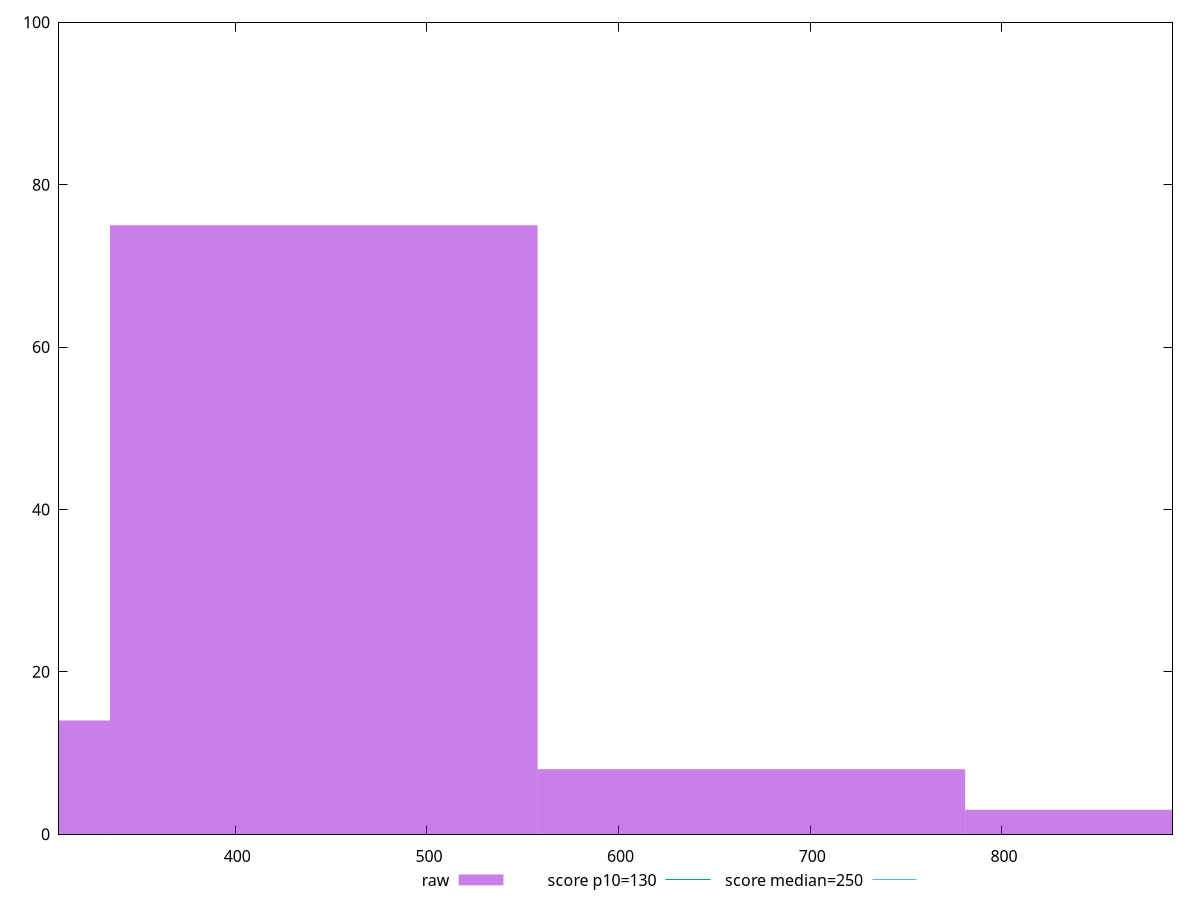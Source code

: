 reset

$raw <<EOF
669.2861838331313 8
892.381578444175 3
223.09539461104376 14
446.1907892220875 75
EOF

set key outside below
set boxwidth 223.09539461104376
set xrange [307.9999999999991:889]
set yrange [0:100]
set trange [0:100]
set style fill transparent solid 0.5 noborder

set parametric
set terminal svg size 640, 490 enhanced background rgb 'white'
set output "report_00019_2021-02-10T18-14-37.922Z//max-potential-fid/samples/pages/raw/histogram.svg"

plot $raw title "raw" with boxes, \
     130,t title "score p10=130", \
     250,t title "score median=250"

reset
